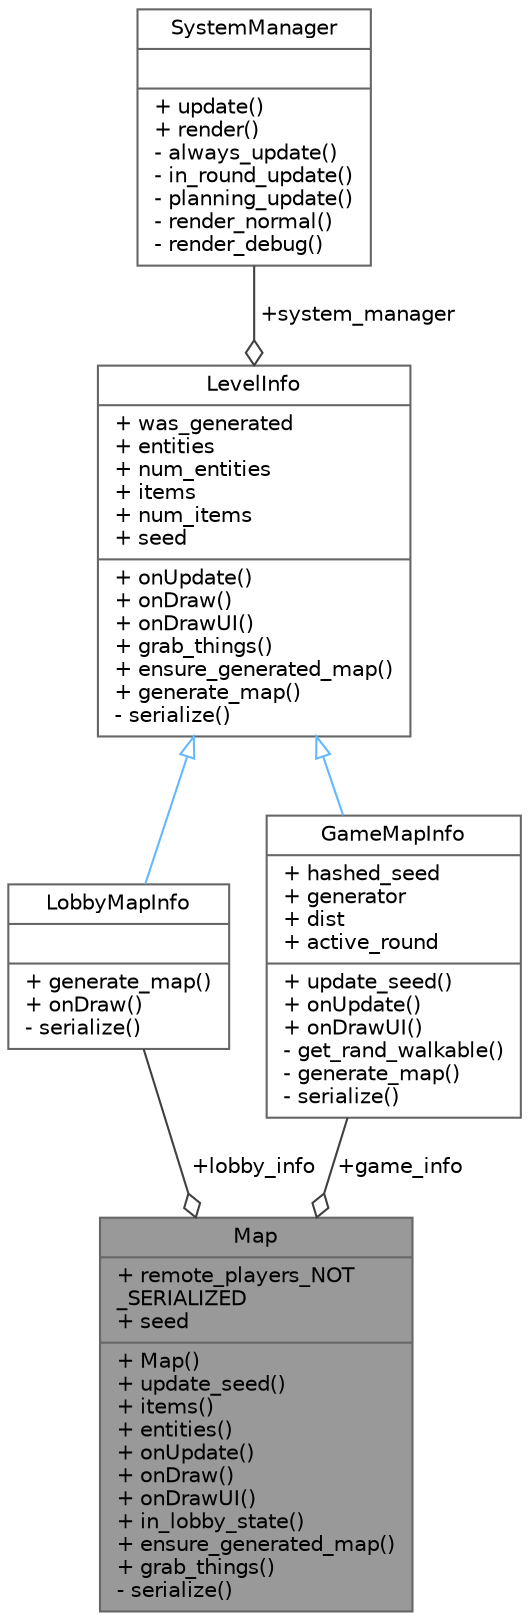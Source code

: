 digraph "Map"
{
 // LATEX_PDF_SIZE
  bgcolor="transparent";
  edge [fontname=Helvetica,fontsize=10,labelfontname=Helvetica,labelfontsize=10];
  node [fontname=Helvetica,fontsize=10,shape=box,height=0.2,width=0.4];
  Node1 [shape=record,label="{Map\n|+ remote_players_NOT\l_SERIALIZED\l+ seed\l|+ Map()\l+ update_seed()\l+ items()\l+ entities()\l+ onUpdate()\l+ onDraw()\l+ onDrawUI()\l+ in_lobby_state()\l+ ensure_generated_map()\l+ grab_things()\l- serialize()\l}",height=0.2,width=0.4,color="gray40", fillcolor="grey60", style="filled", fontcolor="black",tooltip=" "];
  Node2 -> Node1 [color="grey25",style="solid",label=" +lobby_info" ,arrowhead="odiamond"];
  Node2 [shape=record,label="{LobbyMapInfo\n||+ generate_map()\l+ onDraw()\l- serialize()\l}",height=0.2,width=0.4,color="gray40", fillcolor="white", style="filled",URL="$df/d04/struct_lobby_map_info.html",tooltip=" "];
  Node3 -> Node2 [dir="back",color="steelblue1",style="solid",arrowtail="onormal"];
  Node3 [shape=record,label="{LevelInfo\n|+ was_generated\l+ entities\l+ num_entities\l+ items\l+ num_items\l+ seed\l|+ onUpdate()\l+ onDraw()\l+ onDrawUI()\l+ grab_things()\l+ ensure_generated_map()\l+ generate_map()\l- serialize()\l}",height=0.2,width=0.4,color="gray40", fillcolor="white", style="filled",URL="$d6/d9d/struct_level_info.html",tooltip=" "];
  Node4 -> Node3 [color="grey25",style="solid",label=" +system_manager" ,arrowhead="odiamond"];
  Node4 [shape=record,label="{SystemManager\n||+ update()\l+ render()\l- always_update()\l- in_round_update()\l- planning_update()\l- render_normal()\l- render_debug()\l}",height=0.2,width=0.4,color="gray40", fillcolor="white", style="filled",URL="$d8/d4f/struct_system_manager.html",tooltip=" "];
  Node5 -> Node1 [color="grey25",style="solid",label=" +game_info" ,arrowhead="odiamond"];
  Node5 [shape=record,label="{GameMapInfo\n|+ hashed_seed\l+ generator\l+ dist\l+ active_round\l|+ update_seed()\l+ onUpdate()\l+ onDrawUI()\l- get_rand_walkable()\l- generate_map()\l- serialize()\l}",height=0.2,width=0.4,color="gray40", fillcolor="white", style="filled",URL="$da/d05/struct_game_map_info.html",tooltip=" "];
  Node3 -> Node5 [dir="back",color="steelblue1",style="solid",arrowtail="onormal"];
}
